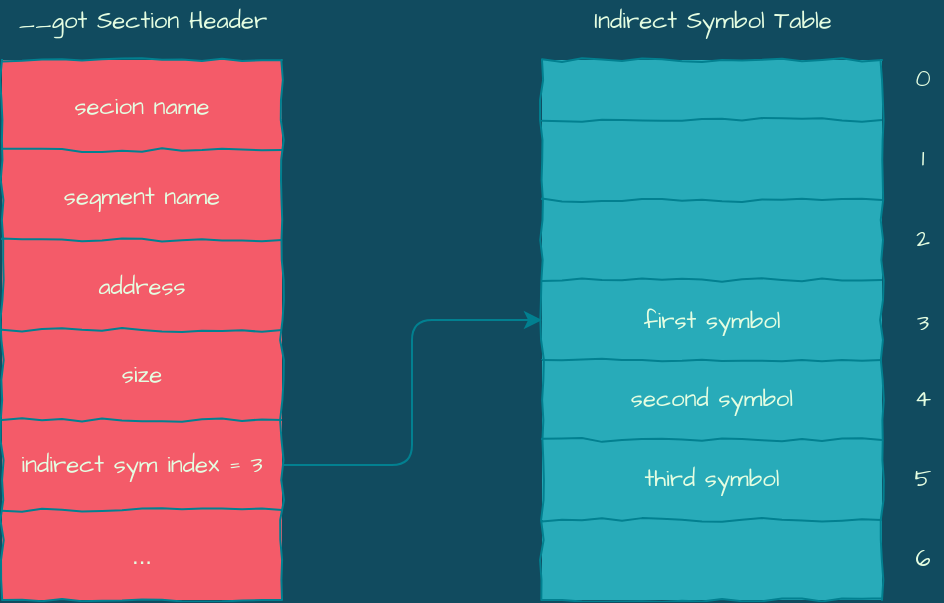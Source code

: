 <mxfile version="14.1.2" type="github">
  <diagram id="jQAaLUI2CSUw4TK9SEJr" name="Page-1">
    <mxGraphModel dx="786" dy="427" grid="1" gridSize="10" guides="1" tooltips="1" connect="1" arrows="1" fold="1" page="1" pageScale="1" pageWidth="827" pageHeight="1169" background="#114B5F" math="0" shadow="0">
      <root>
        <mxCell id="0" />
        <mxCell id="1" parent="0" />
        <mxCell id="iPEuSm-nHZqJ6S3BHor2-30" value="" style="shape=table;html=1;whiteSpace=wrap;startSize=0;container=1;collapsible=0;childLayout=tableLayout;fontFamily=Architects Daughter;fontSource=https%3A%2F%2Ffonts.googleapis.com%2Fcss%3Ffamily%3DArchitects%2BDaughter;comic=1;fillColor=#F45B69;strokeColor=#028090;fontColor=#E4FDE1;" parent="1" vertex="1">
          <mxGeometry x="200" y="90" width="140" height="270" as="geometry" />
        </mxCell>
        <mxCell id="iPEuSm-nHZqJ6S3BHor2-31" value="" style="shape=partialRectangle;html=1;whiteSpace=wrap;collapsible=0;dropTarget=0;pointerEvents=0;fillColor=none;top=0;left=0;bottom=0;right=0;points=[[0,0.5],[1,0.5]];portConstraint=eastwest;strokeColor=#028090;fontColor=#E4FDE1;" parent="iPEuSm-nHZqJ6S3BHor2-30" vertex="1">
          <mxGeometry width="140" height="45" as="geometry" />
        </mxCell>
        <mxCell id="iPEuSm-nHZqJ6S3BHor2-32" value="&lt;font face=&quot;Architects Daughter&quot; data-font-src=&quot;https://fonts.googleapis.com/css?family=Architects+Daughter&quot;&gt;secion name&lt;/font&gt;" style="shape=partialRectangle;html=1;whiteSpace=wrap;connectable=0;overflow=hidden;fillColor=none;top=0;left=0;bottom=0;right=0;strokeColor=#028090;fontColor=#E4FDE1;" parent="iPEuSm-nHZqJ6S3BHor2-31" vertex="1">
          <mxGeometry width="140" height="45" as="geometry" />
        </mxCell>
        <mxCell id="iPEuSm-nHZqJ6S3BHor2-33" value="" style="shape=partialRectangle;html=1;whiteSpace=wrap;collapsible=0;dropTarget=0;pointerEvents=0;fillColor=none;top=0;left=0;bottom=0;right=0;points=[[0,0.5],[1,0.5]];portConstraint=eastwest;strokeColor=#028090;fontColor=#E4FDE1;" parent="iPEuSm-nHZqJ6S3BHor2-30" vertex="1">
          <mxGeometry y="45" width="140" height="45" as="geometry" />
        </mxCell>
        <mxCell id="iPEuSm-nHZqJ6S3BHor2-34" value="&lt;font face=&quot;Architects Daughter&quot;&gt;segment name&lt;/font&gt;" style="shape=partialRectangle;html=1;whiteSpace=wrap;connectable=0;overflow=hidden;fillColor=none;top=0;left=0;bottom=0;right=0;strokeColor=#028090;fontColor=#E4FDE1;" parent="iPEuSm-nHZqJ6S3BHor2-33" vertex="1">
          <mxGeometry width="140" height="45" as="geometry" />
        </mxCell>
        <mxCell id="iPEuSm-nHZqJ6S3BHor2-35" value="" style="shape=partialRectangle;html=1;whiteSpace=wrap;collapsible=0;dropTarget=0;pointerEvents=0;fillColor=none;top=0;left=0;bottom=0;right=0;points=[[0,0.5],[1,0.5]];portConstraint=eastwest;strokeColor=#028090;fontColor=#E4FDE1;" parent="iPEuSm-nHZqJ6S3BHor2-30" vertex="1">
          <mxGeometry y="90" width="140" height="45" as="geometry" />
        </mxCell>
        <mxCell id="iPEuSm-nHZqJ6S3BHor2-36" value="&lt;font face=&quot;Architects Daughter&quot; data-font-src=&quot;https://fonts.googleapis.com/css?family=Architects+Daughter&quot;&gt;address&lt;/font&gt;" style="shape=partialRectangle;html=1;whiteSpace=wrap;connectable=0;overflow=hidden;fillColor=none;top=0;left=0;bottom=0;right=0;strokeColor=#028090;fontColor=#E4FDE1;" parent="iPEuSm-nHZqJ6S3BHor2-35" vertex="1">
          <mxGeometry width="140" height="45" as="geometry" />
        </mxCell>
        <mxCell id="iPEuSm-nHZqJ6S3BHor2-37" value="" style="shape=partialRectangle;html=1;whiteSpace=wrap;collapsible=0;dropTarget=0;pointerEvents=0;fillColor=none;top=0;left=0;bottom=0;right=0;points=[[0,0.5],[1,0.5]];portConstraint=eastwest;strokeColor=#028090;fontColor=#E4FDE1;" parent="iPEuSm-nHZqJ6S3BHor2-30" vertex="1">
          <mxGeometry y="135" width="140" height="45" as="geometry" />
        </mxCell>
        <mxCell id="iPEuSm-nHZqJ6S3BHor2-38" value="size" style="shape=partialRectangle;html=1;whiteSpace=wrap;connectable=0;overflow=hidden;fillColor=none;top=0;left=0;bottom=0;right=0;fontFamily=Architects Daughter;fontSource=https%3A%2F%2Ffonts.googleapis.com%2Fcss%3Ffamily%3DArchitects%2BDaughter;strokeColor=#028090;fontColor=#E4FDE1;" parent="iPEuSm-nHZqJ6S3BHor2-37" vertex="1">
          <mxGeometry width="140" height="45" as="geometry" />
        </mxCell>
        <mxCell id="iPEuSm-nHZqJ6S3BHor2-39" value="" style="shape=partialRectangle;html=1;whiteSpace=wrap;collapsible=0;dropTarget=0;pointerEvents=0;fillColor=none;top=0;left=0;bottom=0;right=0;points=[[0,0.5],[1,0.5]];portConstraint=eastwest;strokeColor=#028090;fontColor=#E4FDE1;" parent="iPEuSm-nHZqJ6S3BHor2-30" vertex="1">
          <mxGeometry y="180" width="140" height="45" as="geometry" />
        </mxCell>
        <mxCell id="iPEuSm-nHZqJ6S3BHor2-40" value="indirect sym index = 3" style="shape=partialRectangle;html=1;whiteSpace=wrap;connectable=0;overflow=hidden;fillColor=none;top=0;left=0;bottom=0;right=0;fontFamily=Architects Daughter;fontSource=https%3A%2F%2Ffonts.googleapis.com%2Fcss%3Ffamily%3DArchitects%2BDaughter;strokeColor=#028090;fontColor=#E4FDE1;" parent="iPEuSm-nHZqJ6S3BHor2-39" vertex="1">
          <mxGeometry width="140" height="45" as="geometry" />
        </mxCell>
        <mxCell id="iPEuSm-nHZqJ6S3BHor2-49" style="shape=partialRectangle;html=1;whiteSpace=wrap;collapsible=0;dropTarget=0;pointerEvents=0;fillColor=none;top=0;left=0;bottom=0;right=0;points=[[0,0.5],[1,0.5]];portConstraint=eastwest;strokeColor=#028090;fontColor=#E4FDE1;" parent="iPEuSm-nHZqJ6S3BHor2-30" vertex="1">
          <mxGeometry y="225" width="140" height="45" as="geometry" />
        </mxCell>
        <mxCell id="iPEuSm-nHZqJ6S3BHor2-50" value="..." style="shape=partialRectangle;html=1;whiteSpace=wrap;connectable=0;overflow=hidden;fillColor=none;top=0;left=0;bottom=0;right=0;strokeColor=#028090;fontColor=#E4FDE1;" parent="iPEuSm-nHZqJ6S3BHor2-49" vertex="1">
          <mxGeometry width="140" height="45" as="geometry" />
        </mxCell>
        <mxCell id="iPEuSm-nHZqJ6S3BHor2-41" value="&lt;font face=&quot;Architects Daughter&quot; data-font-src=&quot;https://fonts.googleapis.com/css?family=Architects+Daughter&quot;&gt;__got Section Header&lt;/font&gt;" style="text;html=1;align=center;verticalAlign=middle;resizable=0;points=[];autosize=1;fontColor=#E4FDE1;" parent="1" vertex="1">
          <mxGeometry x="200" y="60" width="140" height="20" as="geometry" />
        </mxCell>
        <mxCell id="iPEuSm-nHZqJ6S3BHor2-51" value="" style="shape=table;html=1;whiteSpace=wrap;startSize=0;container=1;collapsible=0;childLayout=tableLayout;strokeColor=#028090;fontColor=#E4FDE1;comic=1;fillColor=#28ABB9;" parent="1" vertex="1">
          <mxGeometry x="470" y="90" width="170" height="270" as="geometry" />
        </mxCell>
        <mxCell id="iPEuSm-nHZqJ6S3BHor2-52" value="" style="shape=partialRectangle;html=1;whiteSpace=wrap;collapsible=0;dropTarget=0;pointerEvents=0;fillColor=none;top=0;left=0;bottom=0;right=0;points=[[0,0.5],[1,0.5]];portConstraint=eastwest;strokeColor=#028090;fontColor=#E4FDE1;" parent="iPEuSm-nHZqJ6S3BHor2-51" vertex="1">
          <mxGeometry width="170" height="30" as="geometry" />
        </mxCell>
        <mxCell id="iPEuSm-nHZqJ6S3BHor2-53" value="" style="shape=partialRectangle;html=1;whiteSpace=wrap;connectable=0;overflow=hidden;fillColor=none;top=0;left=0;bottom=0;right=0;strokeColor=#028090;fontColor=#E4FDE1;" parent="iPEuSm-nHZqJ6S3BHor2-52" vertex="1">
          <mxGeometry width="170" height="30" as="geometry" />
        </mxCell>
        <mxCell id="iPEuSm-nHZqJ6S3BHor2-54" value="" style="shape=partialRectangle;html=1;whiteSpace=wrap;collapsible=0;dropTarget=0;pointerEvents=0;fillColor=none;top=0;left=0;bottom=0;right=0;points=[[0,0.5],[1,0.5]];portConstraint=eastwest;strokeColor=#028090;fontColor=#E4FDE1;" parent="iPEuSm-nHZqJ6S3BHor2-51" vertex="1">
          <mxGeometry y="30" width="170" height="40" as="geometry" />
        </mxCell>
        <mxCell id="iPEuSm-nHZqJ6S3BHor2-55" value="" style="shape=partialRectangle;html=1;whiteSpace=wrap;connectable=0;overflow=hidden;fillColor=none;top=0;left=0;bottom=0;right=0;strokeColor=#028090;fontColor=#E4FDE1;" parent="iPEuSm-nHZqJ6S3BHor2-54" vertex="1">
          <mxGeometry width="170" height="40" as="geometry" />
        </mxCell>
        <mxCell id="iPEuSm-nHZqJ6S3BHor2-56" value="" style="shape=partialRectangle;html=1;whiteSpace=wrap;collapsible=0;dropTarget=0;pointerEvents=0;fillColor=none;top=0;left=0;bottom=0;right=0;points=[[0,0.5],[1,0.5]];portConstraint=eastwest;strokeColor=#028090;fontColor=#E4FDE1;" parent="iPEuSm-nHZqJ6S3BHor2-51" vertex="1">
          <mxGeometry y="70" width="170" height="40" as="geometry" />
        </mxCell>
        <mxCell id="iPEuSm-nHZqJ6S3BHor2-57" value="" style="shape=partialRectangle;html=1;whiteSpace=wrap;connectable=0;overflow=hidden;fillColor=none;top=0;left=0;bottom=0;right=0;strokeColor=#028090;fontColor=#E4FDE1;" parent="iPEuSm-nHZqJ6S3BHor2-56" vertex="1">
          <mxGeometry width="170" height="40" as="geometry" />
        </mxCell>
        <mxCell id="iPEuSm-nHZqJ6S3BHor2-58" value="" style="shape=partialRectangle;html=1;whiteSpace=wrap;collapsible=0;dropTarget=0;pointerEvents=0;fillColor=none;top=0;left=0;bottom=0;right=0;points=[[0,0.5],[1,0.5]];portConstraint=eastwest;strokeColor=#028090;fontColor=#E4FDE1;" parent="iPEuSm-nHZqJ6S3BHor2-51" vertex="1">
          <mxGeometry y="110" width="170" height="40" as="geometry" />
        </mxCell>
        <mxCell id="iPEuSm-nHZqJ6S3BHor2-59" value="&lt;font face=&quot;Architects Daughter&quot;&gt;first symbol&lt;/font&gt;" style="shape=partialRectangle;html=1;whiteSpace=wrap;connectable=0;overflow=hidden;fillColor=none;top=0;left=0;bottom=0;right=0;strokeColor=#028090;fontColor=#E4FDE1;" parent="iPEuSm-nHZqJ6S3BHor2-58" vertex="1">
          <mxGeometry width="170" height="40" as="geometry" />
        </mxCell>
        <mxCell id="iPEuSm-nHZqJ6S3BHor2-60" value="" style="shape=partialRectangle;html=1;whiteSpace=wrap;collapsible=0;dropTarget=0;pointerEvents=0;fillColor=none;top=0;left=0;bottom=0;right=0;points=[[0,0.5],[1,0.5]];portConstraint=eastwest;strokeColor=#028090;fontColor=#E4FDE1;" parent="iPEuSm-nHZqJ6S3BHor2-51" vertex="1">
          <mxGeometry y="150" width="170" height="40" as="geometry" />
        </mxCell>
        <mxCell id="iPEuSm-nHZqJ6S3BHor2-61" value="second symbol" style="shape=partialRectangle;html=1;whiteSpace=wrap;connectable=0;overflow=hidden;fillColor=none;top=0;left=0;bottom=0;right=0;strokeColor=#028090;fontColor=#E4FDE1;fontFamily=Architects Daughter;fontSource=https%3A%2F%2Ffonts.googleapis.com%2Fcss%3Ffamily%3DArchitects%2BDaughter;" parent="iPEuSm-nHZqJ6S3BHor2-60" vertex="1">
          <mxGeometry width="170" height="40" as="geometry" />
        </mxCell>
        <mxCell id="iPEuSm-nHZqJ6S3BHor2-62" value="" style="shape=partialRectangle;html=1;whiteSpace=wrap;collapsible=0;dropTarget=0;pointerEvents=0;fillColor=none;top=0;left=0;bottom=0;right=0;points=[[0,0.5],[1,0.5]];portConstraint=eastwest;strokeColor=#028090;fontColor=#E4FDE1;" parent="iPEuSm-nHZqJ6S3BHor2-51" vertex="1">
          <mxGeometry y="190" width="170" height="40" as="geometry" />
        </mxCell>
        <mxCell id="iPEuSm-nHZqJ6S3BHor2-63" value="third symbol" style="shape=partialRectangle;html=1;whiteSpace=wrap;connectable=0;overflow=hidden;fillColor=none;top=0;left=0;bottom=0;right=0;strokeColor=#028090;fontColor=#E4FDE1;fontFamily=Architects Daughter;fontSource=https%3A%2F%2Ffonts.googleapis.com%2Fcss%3Ffamily%3DArchitects%2BDaughter;" parent="iPEuSm-nHZqJ6S3BHor2-62" vertex="1">
          <mxGeometry width="170" height="40" as="geometry" />
        </mxCell>
        <mxCell id="I-e_Kkp2dwVuXwGgqF9o-4" style="shape=partialRectangle;html=1;whiteSpace=wrap;collapsible=0;dropTarget=0;pointerEvents=0;fillColor=none;top=0;left=0;bottom=0;right=0;points=[[0,0.5],[1,0.5]];portConstraint=eastwest;strokeColor=#028090;fontColor=#E4FDE1;" vertex="1" parent="iPEuSm-nHZqJ6S3BHor2-51">
          <mxGeometry y="230" width="170" height="40" as="geometry" />
        </mxCell>
        <mxCell id="I-e_Kkp2dwVuXwGgqF9o-5" style="shape=partialRectangle;html=1;whiteSpace=wrap;connectable=0;overflow=hidden;fillColor=none;top=0;left=0;bottom=0;right=0;strokeColor=#028090;fontColor=#E4FDE1;fontFamily=Architects Daughter;fontSource=https%3A%2F%2Ffonts.googleapis.com%2Fcss%3Ffamily%3DArchitects%2BDaughter;" vertex="1" parent="I-e_Kkp2dwVuXwGgqF9o-4">
          <mxGeometry width="170" height="40" as="geometry" />
        </mxCell>
        <mxCell id="iPEuSm-nHZqJ6S3BHor2-64" value="&lt;font face=&quot;Architects Daughter&quot; data-font-src=&quot;https://fonts.googleapis.com/css?family=Architects+Daughter&quot;&gt;Indirect Symbol Table&lt;/font&gt;" style="text;html=1;align=center;verticalAlign=middle;resizable=0;points=[];autosize=1;fontColor=#E4FDE1;" parent="1" vertex="1">
          <mxGeometry x="490" y="60" width="130" height="20" as="geometry" />
        </mxCell>
        <mxCell id="iPEuSm-nHZqJ6S3BHor2-65" style="edgeStyle=orthogonalEdgeStyle;curved=0;rounded=1;sketch=0;orthogonalLoop=1;jettySize=auto;html=1;exitX=1;exitY=0.5;exitDx=0;exitDy=0;entryX=0;entryY=0.5;entryDx=0;entryDy=0;strokeColor=#028090;fillColor=#F45B69;fontColor=#E4FDE1;labelBackgroundColor=#114B5F;" parent="1" source="iPEuSm-nHZqJ6S3BHor2-39" target="iPEuSm-nHZqJ6S3BHor2-58" edge="1">
          <mxGeometry relative="1" as="geometry" />
        </mxCell>
        <mxCell id="I-e_Kkp2dwVuXwGgqF9o-1" value="3" style="text;html=1;align=center;verticalAlign=middle;resizable=0;points=[];autosize=1;fontFamily=Architects Daughter;fontColor=#E4FDE1;" vertex="1" parent="1">
          <mxGeometry x="650" y="212" width="20" height="20" as="geometry" />
        </mxCell>
        <mxCell id="I-e_Kkp2dwVuXwGgqF9o-2" value="4" style="text;html=1;align=center;verticalAlign=middle;resizable=0;points=[];autosize=1;fontFamily=Architects Daughter;fontColor=#E4FDE1;" vertex="1" parent="1">
          <mxGeometry x="650" y="250" width="20" height="20" as="geometry" />
        </mxCell>
        <mxCell id="I-e_Kkp2dwVuXwGgqF9o-3" value="5" style="text;html=1;align=center;verticalAlign=middle;resizable=0;points=[];autosize=1;fontFamily=Architects Daughter;fontColor=#E4FDE1;" vertex="1" parent="1">
          <mxGeometry x="650" y="290" width="20" height="20" as="geometry" />
        </mxCell>
        <mxCell id="I-e_Kkp2dwVuXwGgqF9o-6" value="0" style="text;html=1;align=center;verticalAlign=middle;resizable=0;points=[];autosize=1;fontFamily=Architects Daughter;fontColor=#E4FDE1;" vertex="1" parent="1">
          <mxGeometry x="650" y="90" width="20" height="20" as="geometry" />
        </mxCell>
        <mxCell id="I-e_Kkp2dwVuXwGgqF9o-7" value="1" style="text;html=1;align=center;verticalAlign=middle;resizable=0;points=[];autosize=1;fontFamily=Architects Daughter;fontColor=#E4FDE1;" vertex="1" parent="1">
          <mxGeometry x="650" y="130" width="20" height="20" as="geometry" />
        </mxCell>
        <mxCell id="I-e_Kkp2dwVuXwGgqF9o-8" value="2" style="text;html=1;align=center;verticalAlign=middle;resizable=0;points=[];autosize=1;fontFamily=Architects Daughter;fontColor=#E4FDE1;" vertex="1" parent="1">
          <mxGeometry x="650" y="170" width="20" height="20" as="geometry" />
        </mxCell>
        <mxCell id="I-e_Kkp2dwVuXwGgqF9o-9" value="6" style="text;html=1;align=center;verticalAlign=middle;resizable=0;points=[];autosize=1;fontFamily=Architects Daughter;fontColor=#E4FDE1;" vertex="1" parent="1">
          <mxGeometry x="650" y="330" width="20" height="20" as="geometry" />
        </mxCell>
      </root>
    </mxGraphModel>
  </diagram>
</mxfile>
